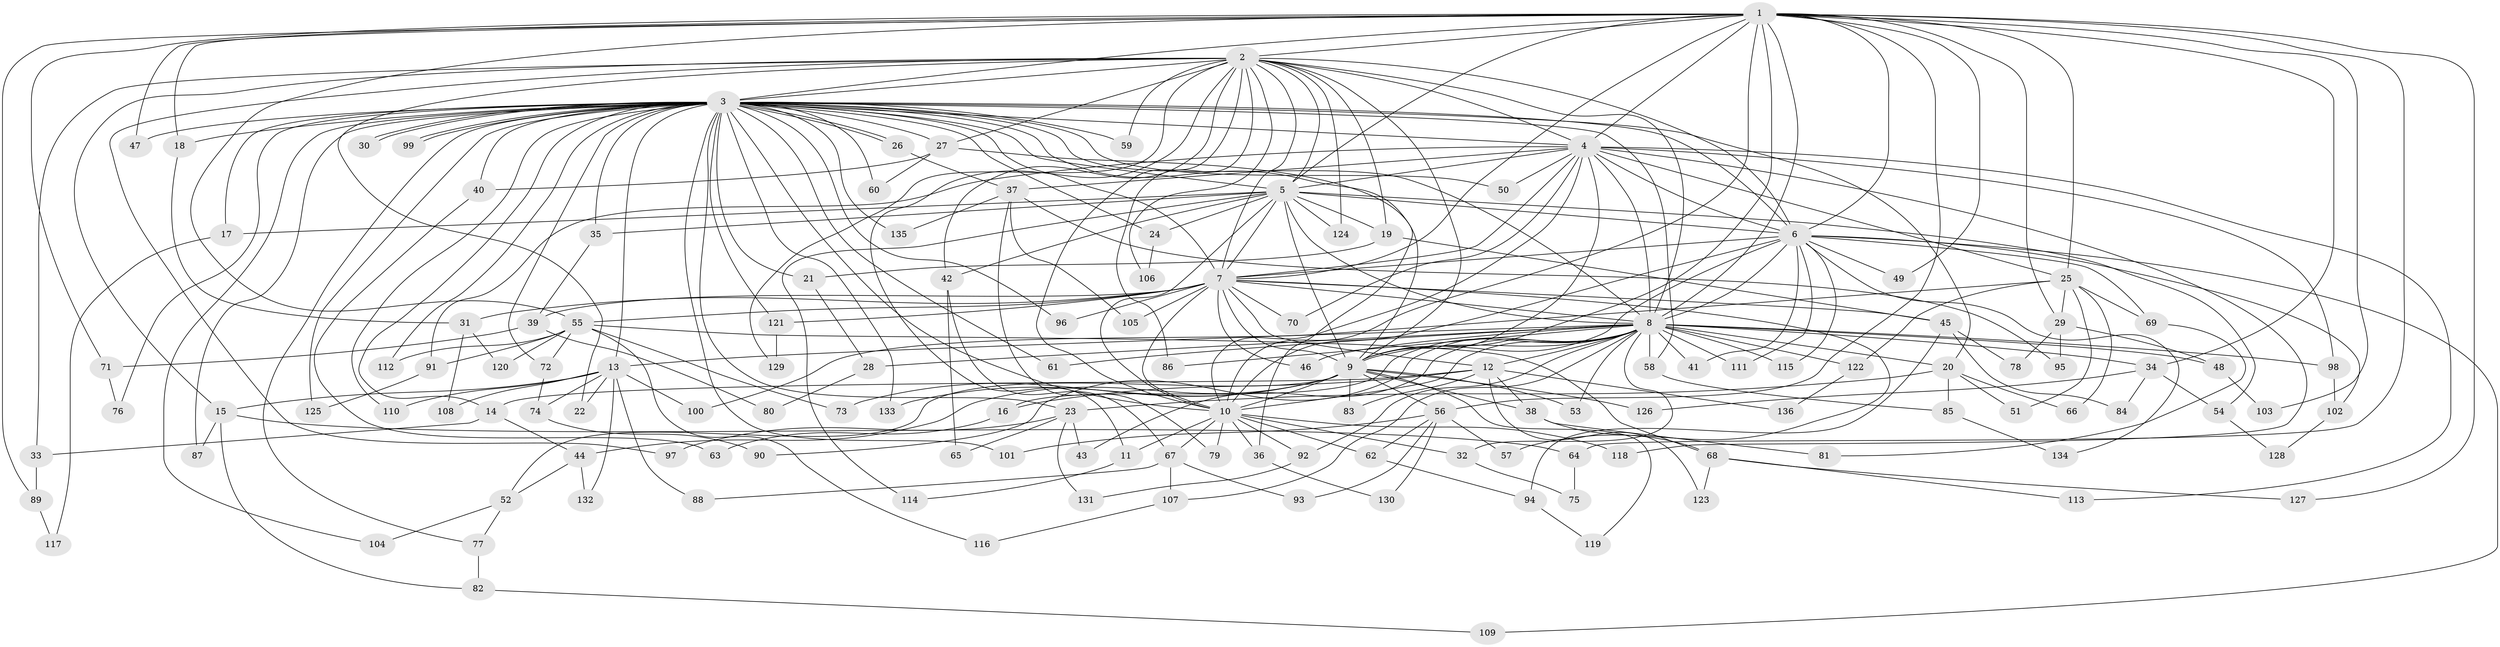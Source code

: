 // Generated by graph-tools (version 1.1) at 2025/01/03/09/25 03:01:37]
// undirected, 136 vertices, 297 edges
graph export_dot {
graph [start="1"]
  node [color=gray90,style=filled];
  1;
  2;
  3;
  4;
  5;
  6;
  7;
  8;
  9;
  10;
  11;
  12;
  13;
  14;
  15;
  16;
  17;
  18;
  19;
  20;
  21;
  22;
  23;
  24;
  25;
  26;
  27;
  28;
  29;
  30;
  31;
  32;
  33;
  34;
  35;
  36;
  37;
  38;
  39;
  40;
  41;
  42;
  43;
  44;
  45;
  46;
  47;
  48;
  49;
  50;
  51;
  52;
  53;
  54;
  55;
  56;
  57;
  58;
  59;
  60;
  61;
  62;
  63;
  64;
  65;
  66;
  67;
  68;
  69;
  70;
  71;
  72;
  73;
  74;
  75;
  76;
  77;
  78;
  79;
  80;
  81;
  82;
  83;
  84;
  85;
  86;
  87;
  88;
  89;
  90;
  91;
  92;
  93;
  94;
  95;
  96;
  97;
  98;
  99;
  100;
  101;
  102;
  103;
  104;
  105;
  106;
  107;
  108;
  109;
  110;
  111;
  112;
  113;
  114;
  115;
  116;
  117;
  118;
  119;
  120;
  121;
  122;
  123;
  124;
  125;
  126;
  127;
  128;
  129;
  130;
  131;
  132;
  133;
  134;
  135;
  136;
  1 -- 2;
  1 -- 3;
  1 -- 4;
  1 -- 5;
  1 -- 6;
  1 -- 7;
  1 -- 8;
  1 -- 9;
  1 -- 10;
  1 -- 18;
  1 -- 25;
  1 -- 29;
  1 -- 34;
  1 -- 47;
  1 -- 49;
  1 -- 55;
  1 -- 56;
  1 -- 64;
  1 -- 71;
  1 -- 89;
  1 -- 103;
  1 -- 127;
  2 -- 3;
  2 -- 4;
  2 -- 5;
  2 -- 6;
  2 -- 7;
  2 -- 8;
  2 -- 9;
  2 -- 10;
  2 -- 11;
  2 -- 15;
  2 -- 19;
  2 -- 22;
  2 -- 27;
  2 -- 33;
  2 -- 42;
  2 -- 59;
  2 -- 86;
  2 -- 97;
  2 -- 106;
  2 -- 124;
  2 -- 129;
  3 -- 4;
  3 -- 5;
  3 -- 6;
  3 -- 7;
  3 -- 8;
  3 -- 9;
  3 -- 10;
  3 -- 13;
  3 -- 14;
  3 -- 17;
  3 -- 18;
  3 -- 20;
  3 -- 21;
  3 -- 23;
  3 -- 24;
  3 -- 26;
  3 -- 26;
  3 -- 27;
  3 -- 30;
  3 -- 30;
  3 -- 35;
  3 -- 40;
  3 -- 47;
  3 -- 50;
  3 -- 58;
  3 -- 59;
  3 -- 60;
  3 -- 61;
  3 -- 72;
  3 -- 76;
  3 -- 77;
  3 -- 87;
  3 -- 96;
  3 -- 99;
  3 -- 99;
  3 -- 101;
  3 -- 104;
  3 -- 110;
  3 -- 112;
  3 -- 121;
  3 -- 125;
  3 -- 133;
  3 -- 135;
  4 -- 5;
  4 -- 6;
  4 -- 7;
  4 -- 8;
  4 -- 9;
  4 -- 10;
  4 -- 25;
  4 -- 37;
  4 -- 50;
  4 -- 70;
  4 -- 91;
  4 -- 98;
  4 -- 113;
  4 -- 118;
  5 -- 6;
  5 -- 7;
  5 -- 8;
  5 -- 9;
  5 -- 10;
  5 -- 17;
  5 -- 19;
  5 -- 24;
  5 -- 35;
  5 -- 42;
  5 -- 54;
  5 -- 114;
  5 -- 124;
  6 -- 7;
  6 -- 8;
  6 -- 9;
  6 -- 10;
  6 -- 41;
  6 -- 49;
  6 -- 69;
  6 -- 102;
  6 -- 109;
  6 -- 111;
  6 -- 115;
  6 -- 134;
  7 -- 8;
  7 -- 9;
  7 -- 10;
  7 -- 12;
  7 -- 31;
  7 -- 39;
  7 -- 45;
  7 -- 46;
  7 -- 55;
  7 -- 57;
  7 -- 70;
  7 -- 96;
  7 -- 105;
  7 -- 121;
  8 -- 9;
  8 -- 10;
  8 -- 12;
  8 -- 13;
  8 -- 16;
  8 -- 20;
  8 -- 28;
  8 -- 32;
  8 -- 34;
  8 -- 41;
  8 -- 43;
  8 -- 46;
  8 -- 48;
  8 -- 53;
  8 -- 58;
  8 -- 61;
  8 -- 86;
  8 -- 90;
  8 -- 92;
  8 -- 98;
  8 -- 107;
  8 -- 111;
  8 -- 115;
  8 -- 122;
  9 -- 10;
  9 -- 38;
  9 -- 44;
  9 -- 52;
  9 -- 53;
  9 -- 56;
  9 -- 73;
  9 -- 83;
  9 -- 119;
  9 -- 126;
  9 -- 133;
  10 -- 11;
  10 -- 32;
  10 -- 36;
  10 -- 62;
  10 -- 67;
  10 -- 79;
  10 -- 92;
  10 -- 118;
  11 -- 114;
  12 -- 14;
  12 -- 16;
  12 -- 38;
  12 -- 83;
  12 -- 123;
  12 -- 136;
  13 -- 15;
  13 -- 22;
  13 -- 74;
  13 -- 88;
  13 -- 100;
  13 -- 108;
  13 -- 110;
  13 -- 132;
  14 -- 33;
  14 -- 44;
  15 -- 64;
  15 -- 82;
  15 -- 87;
  16 -- 63;
  17 -- 117;
  18 -- 31;
  19 -- 21;
  19 -- 45;
  20 -- 23;
  20 -- 51;
  20 -- 66;
  20 -- 85;
  21 -- 28;
  23 -- 43;
  23 -- 65;
  23 -- 97;
  23 -- 131;
  24 -- 106;
  25 -- 29;
  25 -- 51;
  25 -- 66;
  25 -- 69;
  25 -- 100;
  25 -- 122;
  26 -- 37;
  27 -- 36;
  27 -- 40;
  27 -- 60;
  28 -- 80;
  29 -- 48;
  29 -- 78;
  29 -- 95;
  31 -- 108;
  31 -- 120;
  32 -- 75;
  33 -- 89;
  34 -- 54;
  34 -- 84;
  34 -- 126;
  35 -- 39;
  36 -- 130;
  37 -- 79;
  37 -- 95;
  37 -- 105;
  37 -- 135;
  38 -- 68;
  38 -- 81;
  39 -- 71;
  39 -- 80;
  40 -- 63;
  42 -- 65;
  42 -- 67;
  44 -- 52;
  44 -- 132;
  45 -- 78;
  45 -- 84;
  45 -- 94;
  48 -- 103;
  52 -- 77;
  52 -- 104;
  54 -- 128;
  55 -- 68;
  55 -- 72;
  55 -- 73;
  55 -- 91;
  55 -- 112;
  55 -- 116;
  55 -- 120;
  56 -- 57;
  56 -- 62;
  56 -- 93;
  56 -- 101;
  56 -- 130;
  58 -- 85;
  62 -- 94;
  64 -- 75;
  67 -- 88;
  67 -- 93;
  67 -- 107;
  68 -- 113;
  68 -- 123;
  68 -- 127;
  69 -- 81;
  71 -- 76;
  72 -- 74;
  74 -- 90;
  77 -- 82;
  82 -- 109;
  85 -- 134;
  89 -- 117;
  91 -- 125;
  92 -- 131;
  94 -- 119;
  98 -- 102;
  102 -- 128;
  107 -- 116;
  121 -- 129;
  122 -- 136;
}
